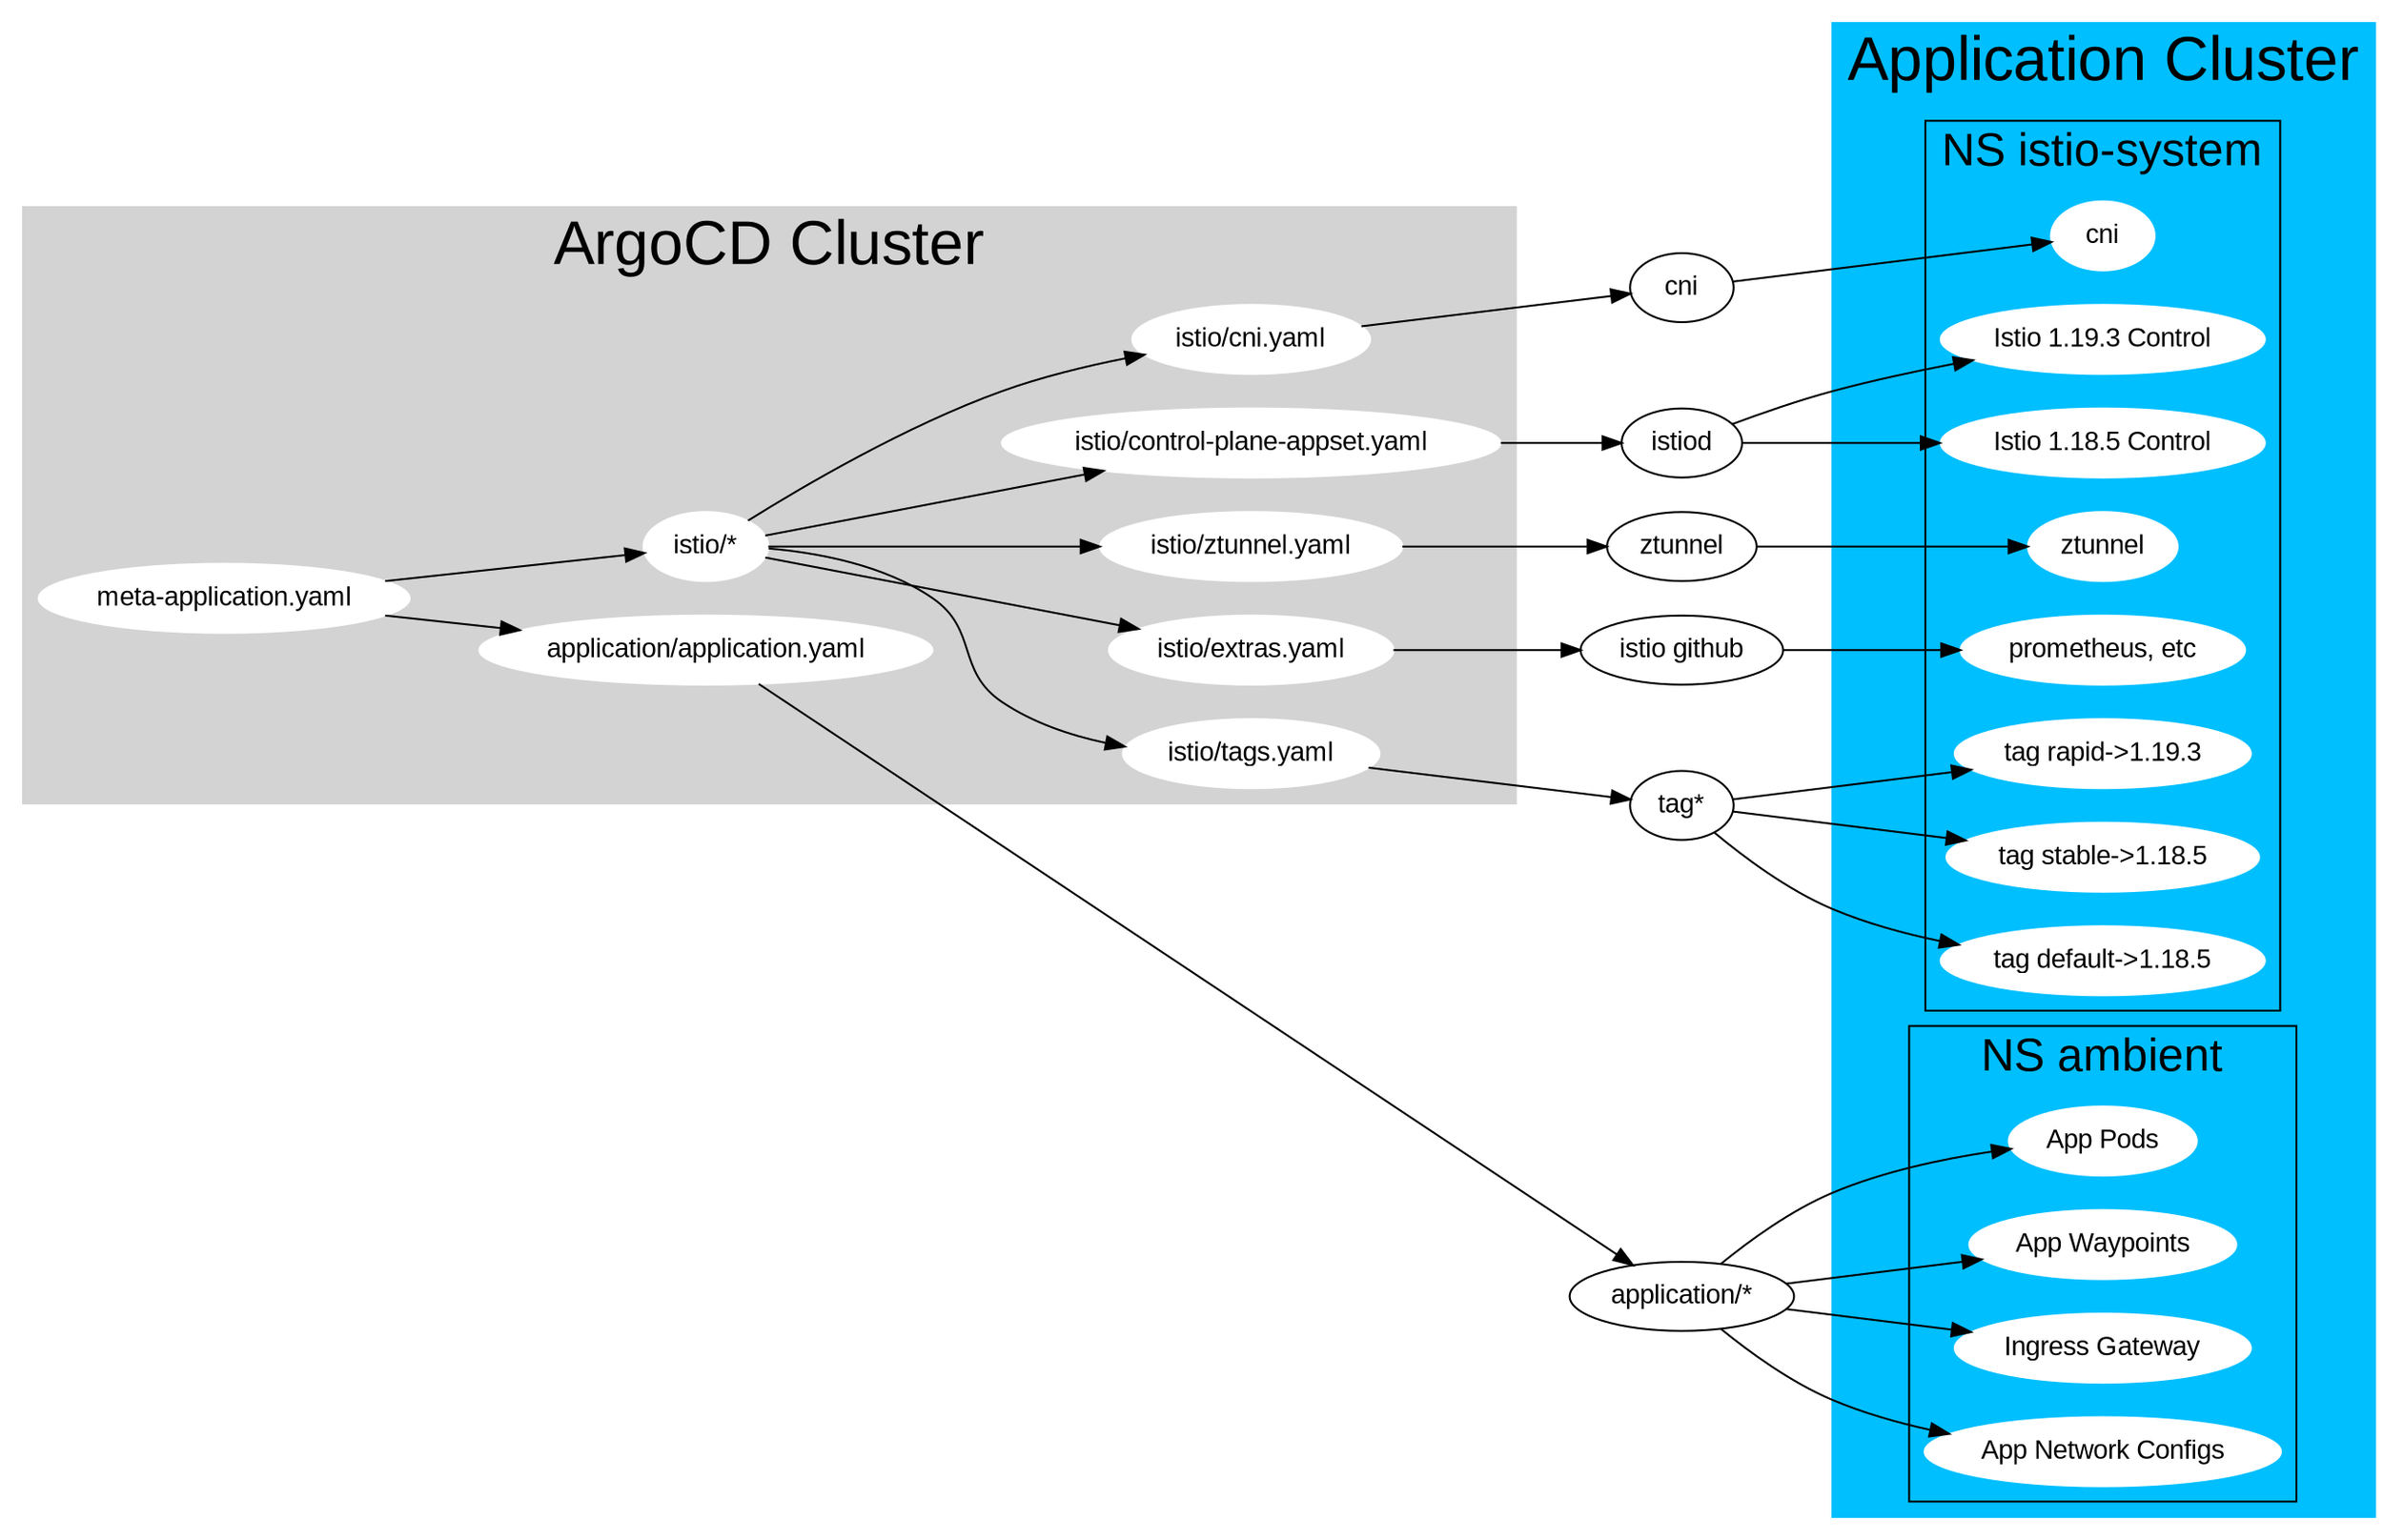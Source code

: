 digraph G {
  rankdir=LR
  graph[fontname="Arial"]
  node [fontname = "Arial"];
  subgraph cluster_0 {
    style=filled;
    color=lightgrey;
    node [style=filled,color=white,class=application];
    meta[label="meta-application.yaml"]
    app[label="application/application.yaml"]
    meta -> app
    istio[label="istio/*"]
    meta -> istio
    cni[label="istio/cni.yaml"]
    istio -> cni
    cpt[label="istio/control-plane-appset.yaml"]
    istio -> cpt
    ztunnel[label="istio/ztunnel.yaml"]
    istio -> ztunnel
    extras[label="istio/extras.yaml"]
    istio -> extras
    tags[label="istio/tags.yaml"]
    istio -> tags
    fontsize="32"
    label = "ArgoCD Cluster";
  }

  subgraph cluster_1 {
    node [style=filled,color=white]
    subgraph cluster_istio {
        fontsize="24"
        label = "NS istio-system"
        istiod18[label="Istio 1.18.5 Control"]
        istiod19[label="Istio 1.19.3 Control"]
        ztunnelds[label="ztunnel"]
        cnids[label="cni"]
        extrads[label="prometheus, etc"]
        tagdef[label="tag default->1.18.5"]
        tagrap[label="tag rapid->1.19.3"]
        tagsta[label="tag stable->1.18.5"]
    }

    subgraph cluster_app {
        rankdir=TB
        node [style=filled];
        appcontents[label="App Pods"]
        appwp[label="App Waypoints"]
        ig[label="Ingress Gateway"]
        nwc[label="App Network Configs"]
        fontsize="24"
        label = "NS ambient";
    }
    fontsize="32"
    label = "Application Cluster";
    style=filled
    color=deepskyblue

  }
  
  edge[weight=5]
  appfiles[label="application/*"]
  app -> appfiles [constraint=false]
  appfiles -> appcontents
  appfiles -> appwp
  appfiles -> ig
  appfiles -> nwc
  ztunchart[label="ztunnel",class="helm"]
  ztunnel -> ztunchart -> ztunnelds
  istiodchart[label="istiod",class="helm"]
  cpt -> istiodchart
  istiodchart -> istiod18
  istiodchart -> istiod19
  cnichart[label="cni",class="helm"]
  cni -> cnichart -> cnids
  istiogh[label="istio github"]
  extras -> istiogh -> extrads
  tagchart[label="tag*"]
  edge[weight=1]
  tags->tagchart->tagdef
  tagchart->tagrap
  tagchart->tagsta

}